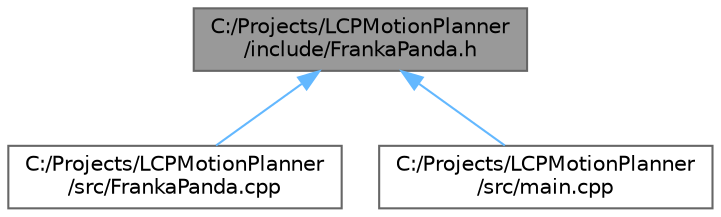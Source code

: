digraph "C:/Projects/LCPMotionPlanner/include/FrankaPanda.h"
{
 // LATEX_PDF_SIZE
  bgcolor="transparent";
  edge [fontname=Helvetica,fontsize=10,labelfontname=Helvetica,labelfontsize=10];
  node [fontname=Helvetica,fontsize=10,shape=box,height=0.2,width=0.4];
  Node1 [label="C:/Projects/LCPMotionPlanner\l/include/FrankaPanda.h",height=0.2,width=0.4,color="gray40", fillcolor="grey60", style="filled", fontcolor="black",tooltip=" "];
  Node1 -> Node2 [dir="back",color="steelblue1",style="solid"];
  Node2 [label="C:/Projects/LCPMotionPlanner\l/src/FrankaPanda.cpp",height=0.2,width=0.4,color="grey40", fillcolor="white", style="filled",URL="$_franka_panda_8cpp.html",tooltip=" "];
  Node1 -> Node3 [dir="back",color="steelblue1",style="solid"];
  Node3 [label="C:/Projects/LCPMotionPlanner\l/src/main.cpp",height=0.2,width=0.4,color="grey40", fillcolor="white", style="filled",URL="$main_8cpp.html",tooltip=" "];
}
